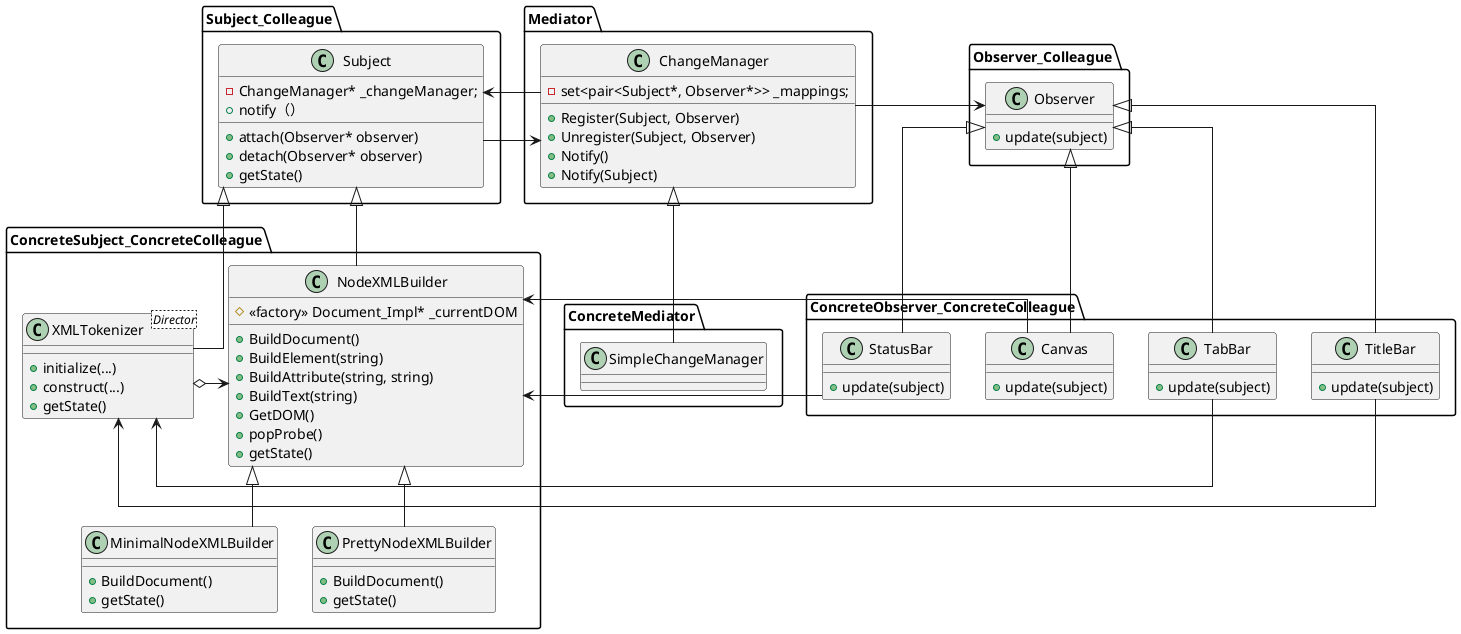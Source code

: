 @startuml Observer
skinparam linetype ortho
'skinparam linetype polyline

class Subject_Colleague.Subject {
    -ChangeManager* _changeManager;
    +attach(Observer* observer)
    +detach(Observer* observer)
    +notify（）
    +getState()
}

class ConcreteSubject_ConcreteColleague.XMLTokenizer <Director> {
    +initialize(...)
    +construct(...)
    +getState()
}

class ConcreteSubject_ConcreteColleague.NodeXMLBuilder {
    #<<factory>> Document_Impl* _currentDOM
    +BuildDocument()
    +BuildElement(string)
    +BuildAttribute(string, string)
    +BuildText(string)
    +GetDOM()
    +popProbe()
    +getState()
}

class ConcreteSubject_ConcreteColleague.MinimalNodeXMLBuilder {
    +BuildDocument()
    +getState()
}

class ConcreteSubject_ConcreteColleague.PrettyNodeXMLBuilder {
    +BuildDocument()
    +getState()
}

class Mediator.ChangeManager {
    -set<pair<Subject*, Observer*>> _mappings;
    +Register(Subject, Observer)
    +Unregister(Subject, Observer)
    +Notify()
    +Notify(Subject)
}

class ConcreteMediator.SimpleChangeManager {
}

class Observer_Colleague.Observer {
    +update(subject)
}

class ConcreteObserver_ConcreteColleague.TitleBar {
    +update(subject)
}

class ConcreteObserver_ConcreteColleague.TabBar {
    +update(subject)
}

class ConcreteObserver_ConcreteColleague.Canvas {
    +update(subject)
}

class ConcreteObserver_ConcreteColleague.StatusBar {
    +update(subject)
}

Subject_Colleague.Subject <|-down- ConcreteSubject_ConcreteColleague.XMLTokenizer
Subject_Colleague.Subject <|-down- ConcreteSubject_ConcreteColleague.NodeXMLBuilder
ConcreteSubject_ConcreteColleague.XMLTokenizer o-right-> ConcreteSubject_ConcreteColleague.NodeXMLBuilder
ConcreteSubject_ConcreteColleague.NodeXMLBuilder <|-down- ConcreteSubject_ConcreteColleague.MinimalNodeXMLBuilder
ConcreteSubject_ConcreteColleague.NodeXMLBuilder <|-down- ConcreteSubject_ConcreteColleague.PrettyNodeXMLBuilder
Subject_Colleague.Subject <-right- Mediator.ChangeManager
Subject_Colleague.Subject --> Mediator.ChangeManager
Mediator.ChangeManager <|-down- ConcreteMediator.SimpleChangeManager
Observer_Colleague.Observer <|-down- ConcreteObserver_ConcreteColleague.TitleBar
Observer_Colleague.Observer <|-down- ConcreteObserver_ConcreteColleague.TabBar
Observer_Colleague.Observer <|-down- ConcreteObserver_ConcreteColleague.Canvas
Observer_Colleague.Observer <|-down- ConcreteObserver_ConcreteColleague.StatusBar

ConcreteSubject_ConcreteColleague.XMLTokenizer <-right- ConcreteObserver_ConcreteColleague.TitleBar
ConcreteSubject_ConcreteColleague.XMLTokenizer <-right- ConcreteObserver_ConcreteColleague.TabBar
ConcreteSubject_ConcreteColleague.NodeXMLBuilder <-right- ConcreteObserver_ConcreteColleague.Canvas
ConcreteSubject_ConcreteColleague.NodeXMLBuilder <-right- ConcreteObserver_ConcreteColleague.StatusBar

Mediator.ChangeManager -right-> Observer_Colleague.Observer

@enduml